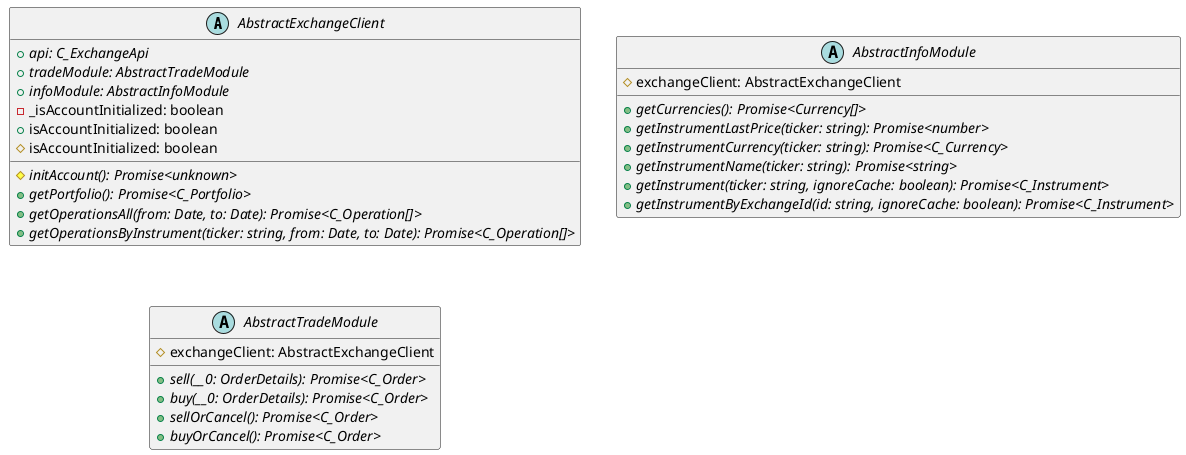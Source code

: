 @startuml
abstract class AbstractExchangeClient {
    +{abstract} api: C_ExchangeApi
    +{abstract} tradeModule: AbstractTradeModule
    +{abstract} infoModule: AbstractInfoModule
    -_isAccountInitialized: boolean
    +isAccountInitialized: boolean
    #isAccountInitialized: boolean
    #{abstract} initAccount(): Promise<unknown>
    +{abstract} getPortfolio(): Promise<C_Portfolio>
    +{abstract} getOperationsAll(from: Date, to: Date): Promise<C_Operation[]>
    +{abstract} getOperationsByInstrument(ticker: string, from: Date, to: Date): Promise<C_Operation[]>
}

abstract class AbstractInfoModule {
    #exchangeClient: AbstractExchangeClient
    +{abstract} getCurrencies(): Promise<Currency[]>
    +{abstract} getInstrumentLastPrice(ticker: string): Promise<number>
    +{abstract} getInstrumentCurrency(ticker: string): Promise<C_Currency>
    +{abstract} getInstrumentName(ticker: string): Promise<string>
    +{abstract} getInstrument(ticker: string, ignoreCache: boolean): Promise<C_Instrument>
    +{abstract} getInstrumentByExchangeId(id: string, ignoreCache: boolean): Promise<C_Instrument>
}

abstract class AbstractTradeModule {
    #exchangeClient: AbstractExchangeClient
    +{abstract} sell(__0: OrderDetails): Promise<C_Order>
    +{abstract} buy(__0: OrderDetails): Promise<C_Order>
    +{abstract} sellOrCancel(): Promise<C_Order>
    +{abstract} buyOrCancel(): Promise<C_Order>
}

@enduml
